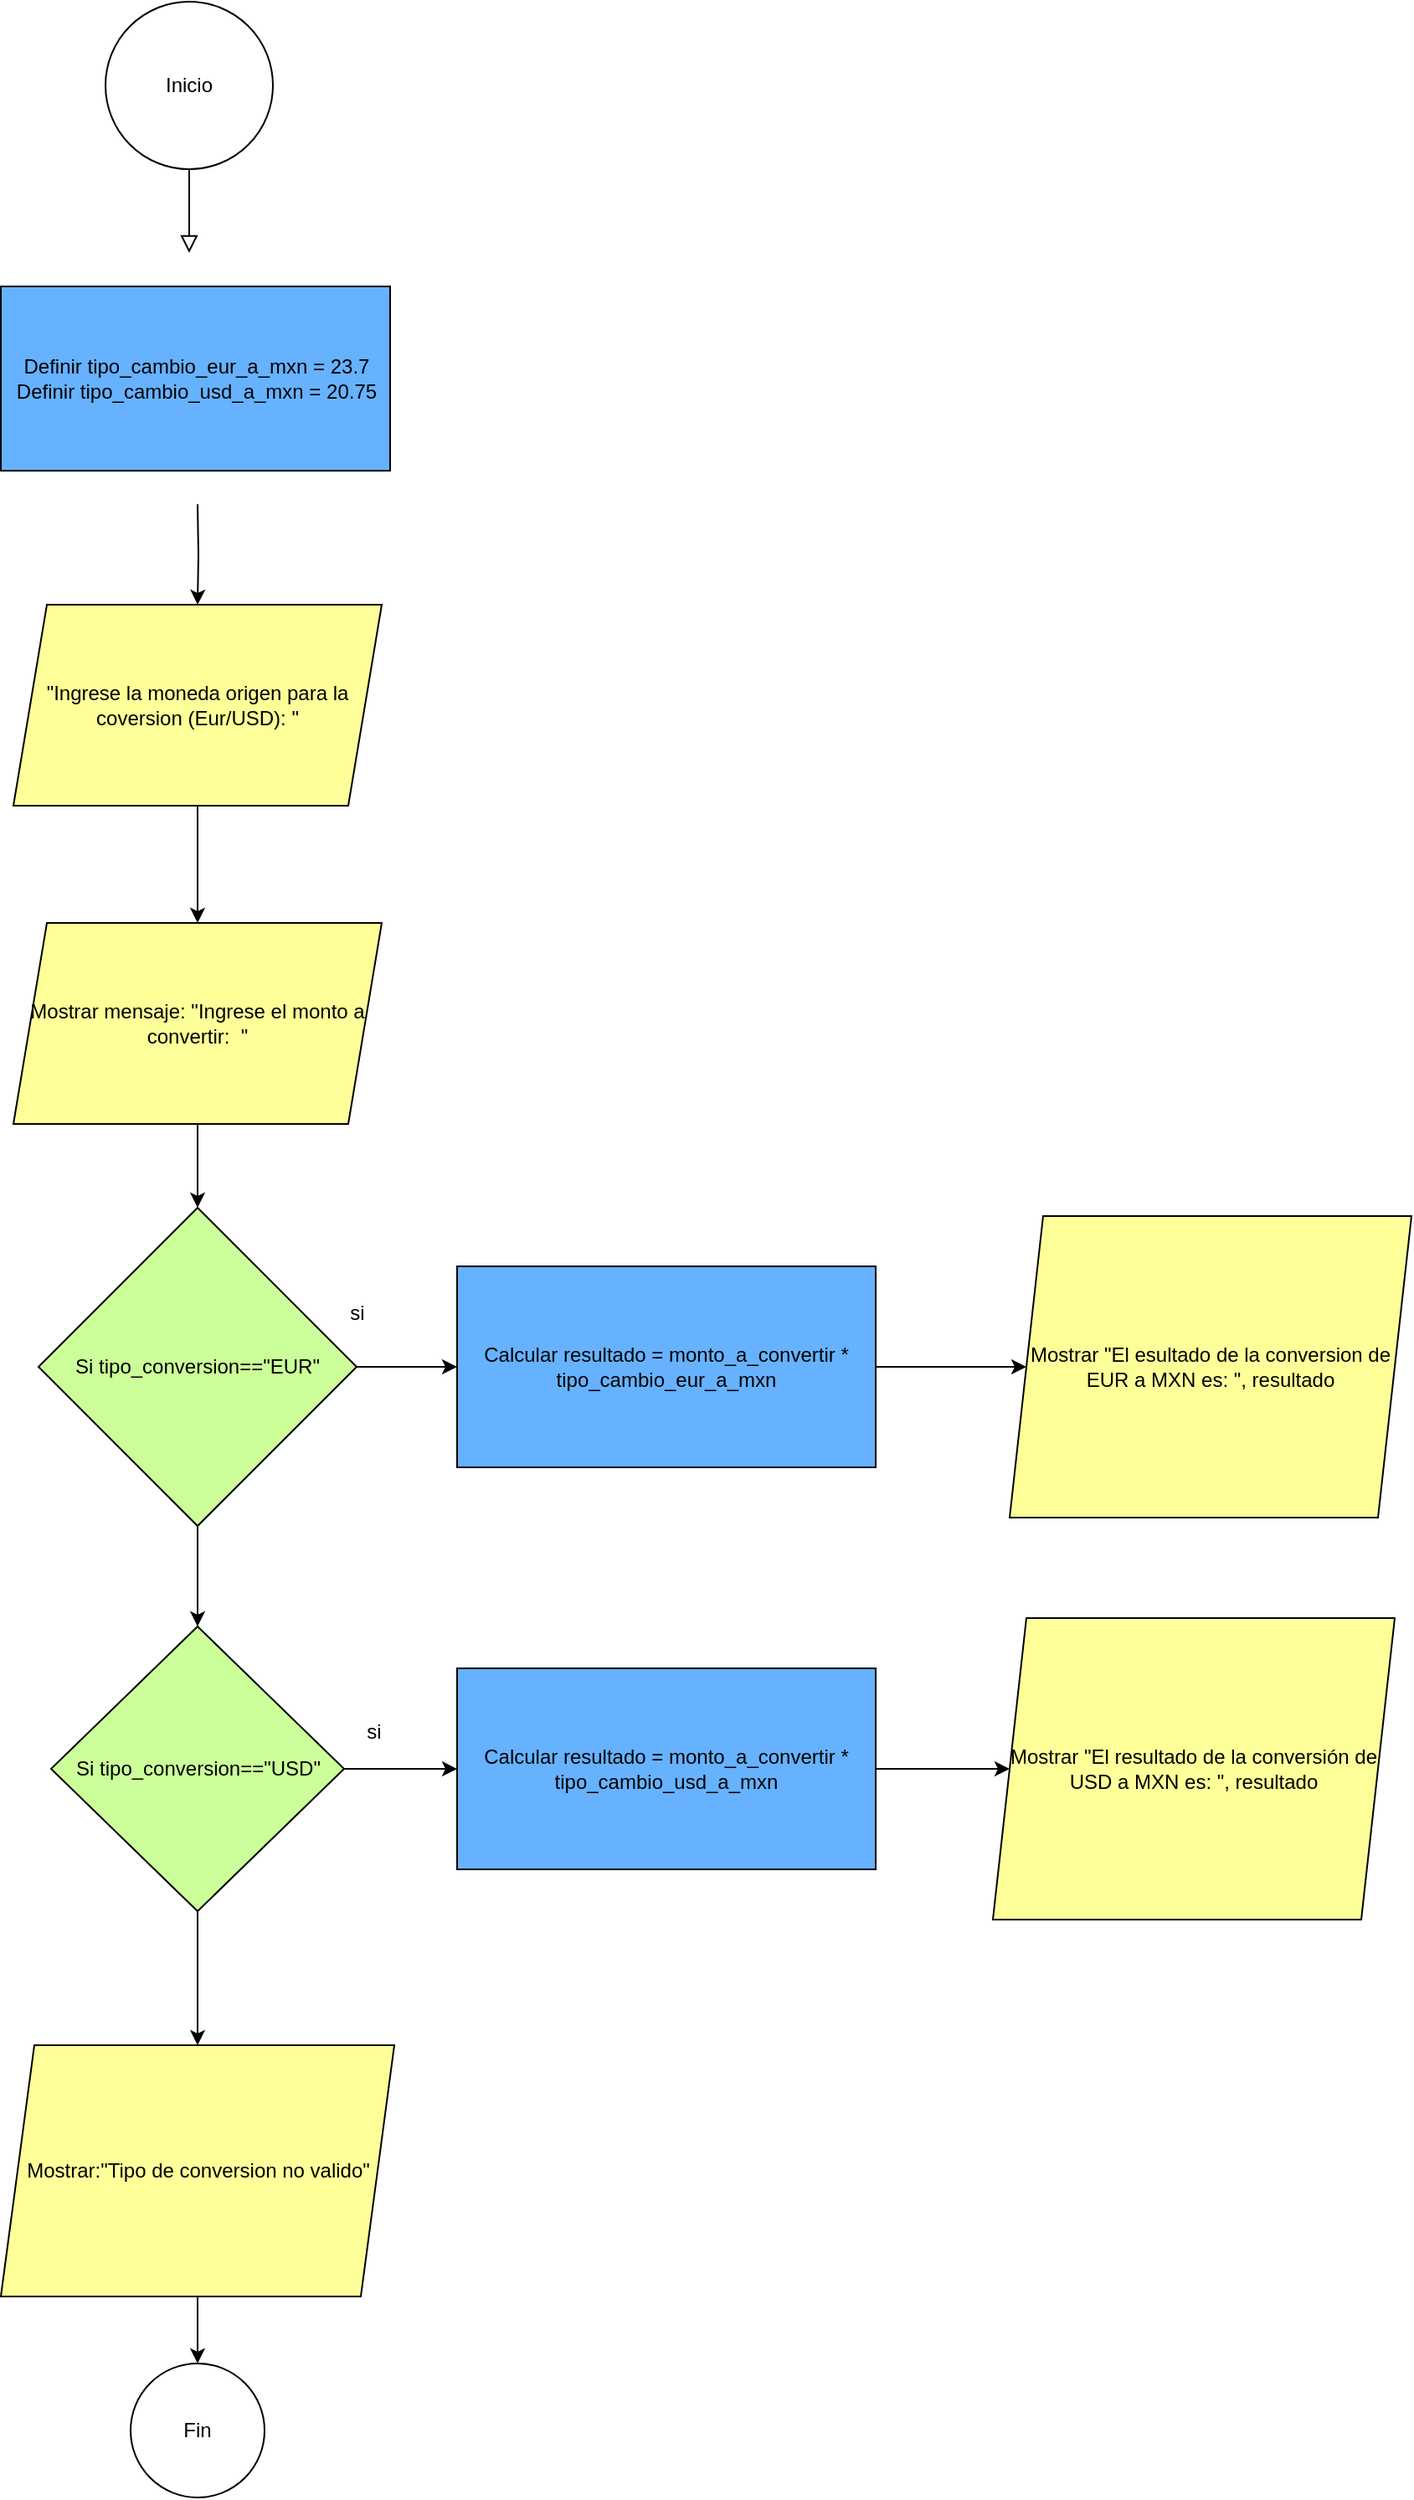 <mxfile version="24.7.10">
  <diagram id="C5RBs43oDa-KdzZeNtuy" name="Page-1">
    <mxGraphModel dx="1674" dy="746" grid="1" gridSize="10" guides="1" tooltips="1" connect="1" arrows="1" fold="1" page="1" pageScale="1" pageWidth="827" pageHeight="1169" math="0" shadow="0">
      <root>
        <mxCell id="WIyWlLk6GJQsqaUBKTNV-0" />
        <mxCell id="WIyWlLk6GJQsqaUBKTNV-1" parent="WIyWlLk6GJQsqaUBKTNV-0" />
        <mxCell id="WIyWlLk6GJQsqaUBKTNV-2" value="" style="rounded=0;html=1;jettySize=auto;orthogonalLoop=1;fontSize=11;endArrow=block;endFill=0;endSize=8;strokeWidth=1;shadow=0;labelBackgroundColor=none;edgeStyle=orthogonalEdgeStyle;" parent="WIyWlLk6GJQsqaUBKTNV-1" edge="1">
          <mxGeometry relative="1" as="geometry">
            <mxPoint x="220" y="120" as="sourcePoint" />
            <mxPoint x="220" y="170" as="targetPoint" />
          </mxGeometry>
        </mxCell>
        <mxCell id="s5kbIIotAwDgNyXJk3fb-0" value="Inicio" style="ellipse;whiteSpace=wrap;html=1;aspect=fixed;" vertex="1" parent="WIyWlLk6GJQsqaUBKTNV-1">
          <mxGeometry x="170" y="20" width="100" height="100" as="geometry" />
        </mxCell>
        <mxCell id="s5kbIIotAwDgNyXJk3fb-25" value="" style="edgeStyle=orthogonalEdgeStyle;rounded=0;orthogonalLoop=1;jettySize=auto;html=1;" edge="1" parent="WIyWlLk6GJQsqaUBKTNV-1" target="s5kbIIotAwDgNyXJk3fb-3">
          <mxGeometry relative="1" as="geometry">
            <mxPoint x="225" y="320" as="sourcePoint" />
          </mxGeometry>
        </mxCell>
        <mxCell id="s5kbIIotAwDgNyXJk3fb-26" value="" style="edgeStyle=orthogonalEdgeStyle;rounded=0;orthogonalLoop=1;jettySize=auto;html=1;fillColor=#FFFF99;" edge="1" parent="WIyWlLk6GJQsqaUBKTNV-1" source="s5kbIIotAwDgNyXJk3fb-3" target="s5kbIIotAwDgNyXJk3fb-8">
          <mxGeometry relative="1" as="geometry" />
        </mxCell>
        <mxCell id="s5kbIIotAwDgNyXJk3fb-3" value="&quot;Ingrese la moneda origen para la coversion (Eur/USD): &quot;" style="shape=parallelogram;perimeter=parallelogramPerimeter;whiteSpace=wrap;html=1;fixedSize=1;fillColor=#FFFF99;" vertex="1" parent="WIyWlLk6GJQsqaUBKTNV-1">
          <mxGeometry x="115" y="380" width="220" height="120" as="geometry" />
        </mxCell>
        <mxCell id="s5kbIIotAwDgNyXJk3fb-27" value="" style="edgeStyle=orthogonalEdgeStyle;rounded=0;orthogonalLoop=1;jettySize=auto;html=1;" edge="1" parent="WIyWlLk6GJQsqaUBKTNV-1" source="s5kbIIotAwDgNyXJk3fb-8" target="s5kbIIotAwDgNyXJk3fb-9">
          <mxGeometry relative="1" as="geometry" />
        </mxCell>
        <mxCell id="s5kbIIotAwDgNyXJk3fb-8" value="Mostrar mensaje: &quot;Ingrese el monto a convertir:  &quot;" style="shape=parallelogram;perimeter=parallelogramPerimeter;whiteSpace=wrap;html=1;fixedSize=1;fillColor=#FFFF99;" vertex="1" parent="WIyWlLk6GJQsqaUBKTNV-1">
          <mxGeometry x="115" y="570" width="220" height="120" as="geometry" />
        </mxCell>
        <mxCell id="s5kbIIotAwDgNyXJk3fb-12" value="" style="edgeStyle=orthogonalEdgeStyle;rounded=0;orthogonalLoop=1;jettySize=auto;html=1;" edge="1" parent="WIyWlLk6GJQsqaUBKTNV-1" source="s5kbIIotAwDgNyXJk3fb-9" target="s5kbIIotAwDgNyXJk3fb-10">
          <mxGeometry relative="1" as="geometry" />
        </mxCell>
        <mxCell id="s5kbIIotAwDgNyXJk3fb-28" value="" style="edgeStyle=orthogonalEdgeStyle;rounded=0;orthogonalLoop=1;jettySize=auto;html=1;fillColor=#CCFF99;" edge="1" parent="WIyWlLk6GJQsqaUBKTNV-1" source="s5kbIIotAwDgNyXJk3fb-9" target="s5kbIIotAwDgNyXJk3fb-17">
          <mxGeometry relative="1" as="geometry" />
        </mxCell>
        <mxCell id="s5kbIIotAwDgNyXJk3fb-9" value="Si tipo_conversion==&quot;EUR&quot;" style="rhombus;whiteSpace=wrap;html=1;fillColor=#CCFF99;" vertex="1" parent="WIyWlLk6GJQsqaUBKTNV-1">
          <mxGeometry x="130" y="740" width="190" height="190" as="geometry" />
        </mxCell>
        <mxCell id="s5kbIIotAwDgNyXJk3fb-30" value="" style="edgeStyle=orthogonalEdgeStyle;rounded=0;orthogonalLoop=1;jettySize=auto;html=1;" edge="1" parent="WIyWlLk6GJQsqaUBKTNV-1" source="s5kbIIotAwDgNyXJk3fb-10" target="s5kbIIotAwDgNyXJk3fb-11">
          <mxGeometry relative="1" as="geometry" />
        </mxCell>
        <mxCell id="s5kbIIotAwDgNyXJk3fb-10" value="Calcular resultado = monto_a_convertir * tipo_cambio_eur_a_mxn" style="rounded=0;whiteSpace=wrap;html=1;fillColor=#66B2FF;" vertex="1" parent="WIyWlLk6GJQsqaUBKTNV-1">
          <mxGeometry x="380" y="775" width="250" height="120" as="geometry" />
        </mxCell>
        <mxCell id="s5kbIIotAwDgNyXJk3fb-11" value="Mostrar &quot;El esultado de la conversion de EUR a MXN es: &quot;, resultado" style="shape=parallelogram;perimeter=parallelogramPerimeter;whiteSpace=wrap;html=1;fixedSize=1;fillColor=#FFFF99;" vertex="1" parent="WIyWlLk6GJQsqaUBKTNV-1">
          <mxGeometry x="710" y="745" width="240" height="180" as="geometry" />
        </mxCell>
        <mxCell id="s5kbIIotAwDgNyXJk3fb-16" value="si" style="text;html=1;align=center;verticalAlign=middle;resizable=0;points=[];autosize=1;strokeColor=none;fillColor=none;" vertex="1" parent="WIyWlLk6GJQsqaUBKTNV-1">
          <mxGeometry x="305" y="788" width="30" height="30" as="geometry" />
        </mxCell>
        <mxCell id="s5kbIIotAwDgNyXJk3fb-29" value="" style="edgeStyle=orthogonalEdgeStyle;rounded=0;orthogonalLoop=1;jettySize=auto;html=1;" edge="1" parent="WIyWlLk6GJQsqaUBKTNV-1" source="s5kbIIotAwDgNyXJk3fb-17" target="s5kbIIotAwDgNyXJk3fb-21">
          <mxGeometry relative="1" as="geometry" />
        </mxCell>
        <mxCell id="s5kbIIotAwDgNyXJk3fb-32" value="" style="edgeStyle=orthogonalEdgeStyle;rounded=0;orthogonalLoop=1;jettySize=auto;html=1;" edge="1" parent="WIyWlLk6GJQsqaUBKTNV-1" source="s5kbIIotAwDgNyXJk3fb-17" target="s5kbIIotAwDgNyXJk3fb-18">
          <mxGeometry relative="1" as="geometry" />
        </mxCell>
        <mxCell id="s5kbIIotAwDgNyXJk3fb-17" value="Si tipo_conversion==&quot;USD&quot;" style="rhombus;whiteSpace=wrap;html=1;fillColor=#CCFF99;" vertex="1" parent="WIyWlLk6GJQsqaUBKTNV-1">
          <mxGeometry x="137.5" y="990" width="175" height="170" as="geometry" />
        </mxCell>
        <mxCell id="s5kbIIotAwDgNyXJk3fb-33" value="" style="edgeStyle=orthogonalEdgeStyle;rounded=0;orthogonalLoop=1;jettySize=auto;html=1;" edge="1" parent="WIyWlLk6GJQsqaUBKTNV-1" source="s5kbIIotAwDgNyXJk3fb-18" target="s5kbIIotAwDgNyXJk3fb-19">
          <mxGeometry relative="1" as="geometry" />
        </mxCell>
        <mxCell id="s5kbIIotAwDgNyXJk3fb-18" value="Mostrar:&quot;Tipo de conversion no valido&quot;" style="shape=parallelogram;perimeter=parallelogramPerimeter;whiteSpace=wrap;html=1;fixedSize=1;align=center;fillColor=#FFFF99;" vertex="1" parent="WIyWlLk6GJQsqaUBKTNV-1">
          <mxGeometry x="107.5" y="1240" width="235" height="150" as="geometry" />
        </mxCell>
        <mxCell id="s5kbIIotAwDgNyXJk3fb-19" value="Fin" style="ellipse;whiteSpace=wrap;html=1;aspect=fixed;" vertex="1" parent="WIyWlLk6GJQsqaUBKTNV-1">
          <mxGeometry x="185" y="1430" width="80" height="80" as="geometry" />
        </mxCell>
        <mxCell id="s5kbIIotAwDgNyXJk3fb-31" value="" style="edgeStyle=orthogonalEdgeStyle;rounded=0;orthogonalLoop=1;jettySize=auto;html=1;" edge="1" parent="WIyWlLk6GJQsqaUBKTNV-1" source="s5kbIIotAwDgNyXJk3fb-21" target="s5kbIIotAwDgNyXJk3fb-22">
          <mxGeometry relative="1" as="geometry" />
        </mxCell>
        <mxCell id="s5kbIIotAwDgNyXJk3fb-21" value="Calcular resultado = monto_a_convertir * tipo_cambio_usd_a_mxn" style="rounded=0;whiteSpace=wrap;html=1;fillColor=#66B2FF;" vertex="1" parent="WIyWlLk6GJQsqaUBKTNV-1">
          <mxGeometry x="380" y="1015" width="250" height="120" as="geometry" />
        </mxCell>
        <mxCell id="s5kbIIotAwDgNyXJk3fb-22" value="Mostrar &quot;El resultado de la conversión de USD a MXN es: &quot;, resultado" style="shape=parallelogram;perimeter=parallelogramPerimeter;whiteSpace=wrap;html=1;fixedSize=1;fillColor=#FFFF99;" vertex="1" parent="WIyWlLk6GJQsqaUBKTNV-1">
          <mxGeometry x="700" y="985" width="240" height="180" as="geometry" />
        </mxCell>
        <mxCell id="s5kbIIotAwDgNyXJk3fb-34" value="si" style="text;html=1;align=center;verticalAlign=middle;resizable=0;points=[];autosize=1;strokeColor=none;fillColor=none;" vertex="1" parent="WIyWlLk6GJQsqaUBKTNV-1">
          <mxGeometry x="315" y="1038" width="30" height="30" as="geometry" />
        </mxCell>
        <mxCell id="s5kbIIotAwDgNyXJk3fb-36" value="&lt;div&gt;Definir tipo_cambio_eur_a_mxn = 23.7&lt;/div&gt;&lt;div&gt;Definir tipo_cambio_usd_a_mxn = 20.75&lt;/div&gt;" style="rounded=0;whiteSpace=wrap;html=1;fillColor=#66B2FF;" vertex="1" parent="WIyWlLk6GJQsqaUBKTNV-1">
          <mxGeometry x="107.5" y="190" width="232.5" height="110" as="geometry" />
        </mxCell>
      </root>
    </mxGraphModel>
  </diagram>
</mxfile>

